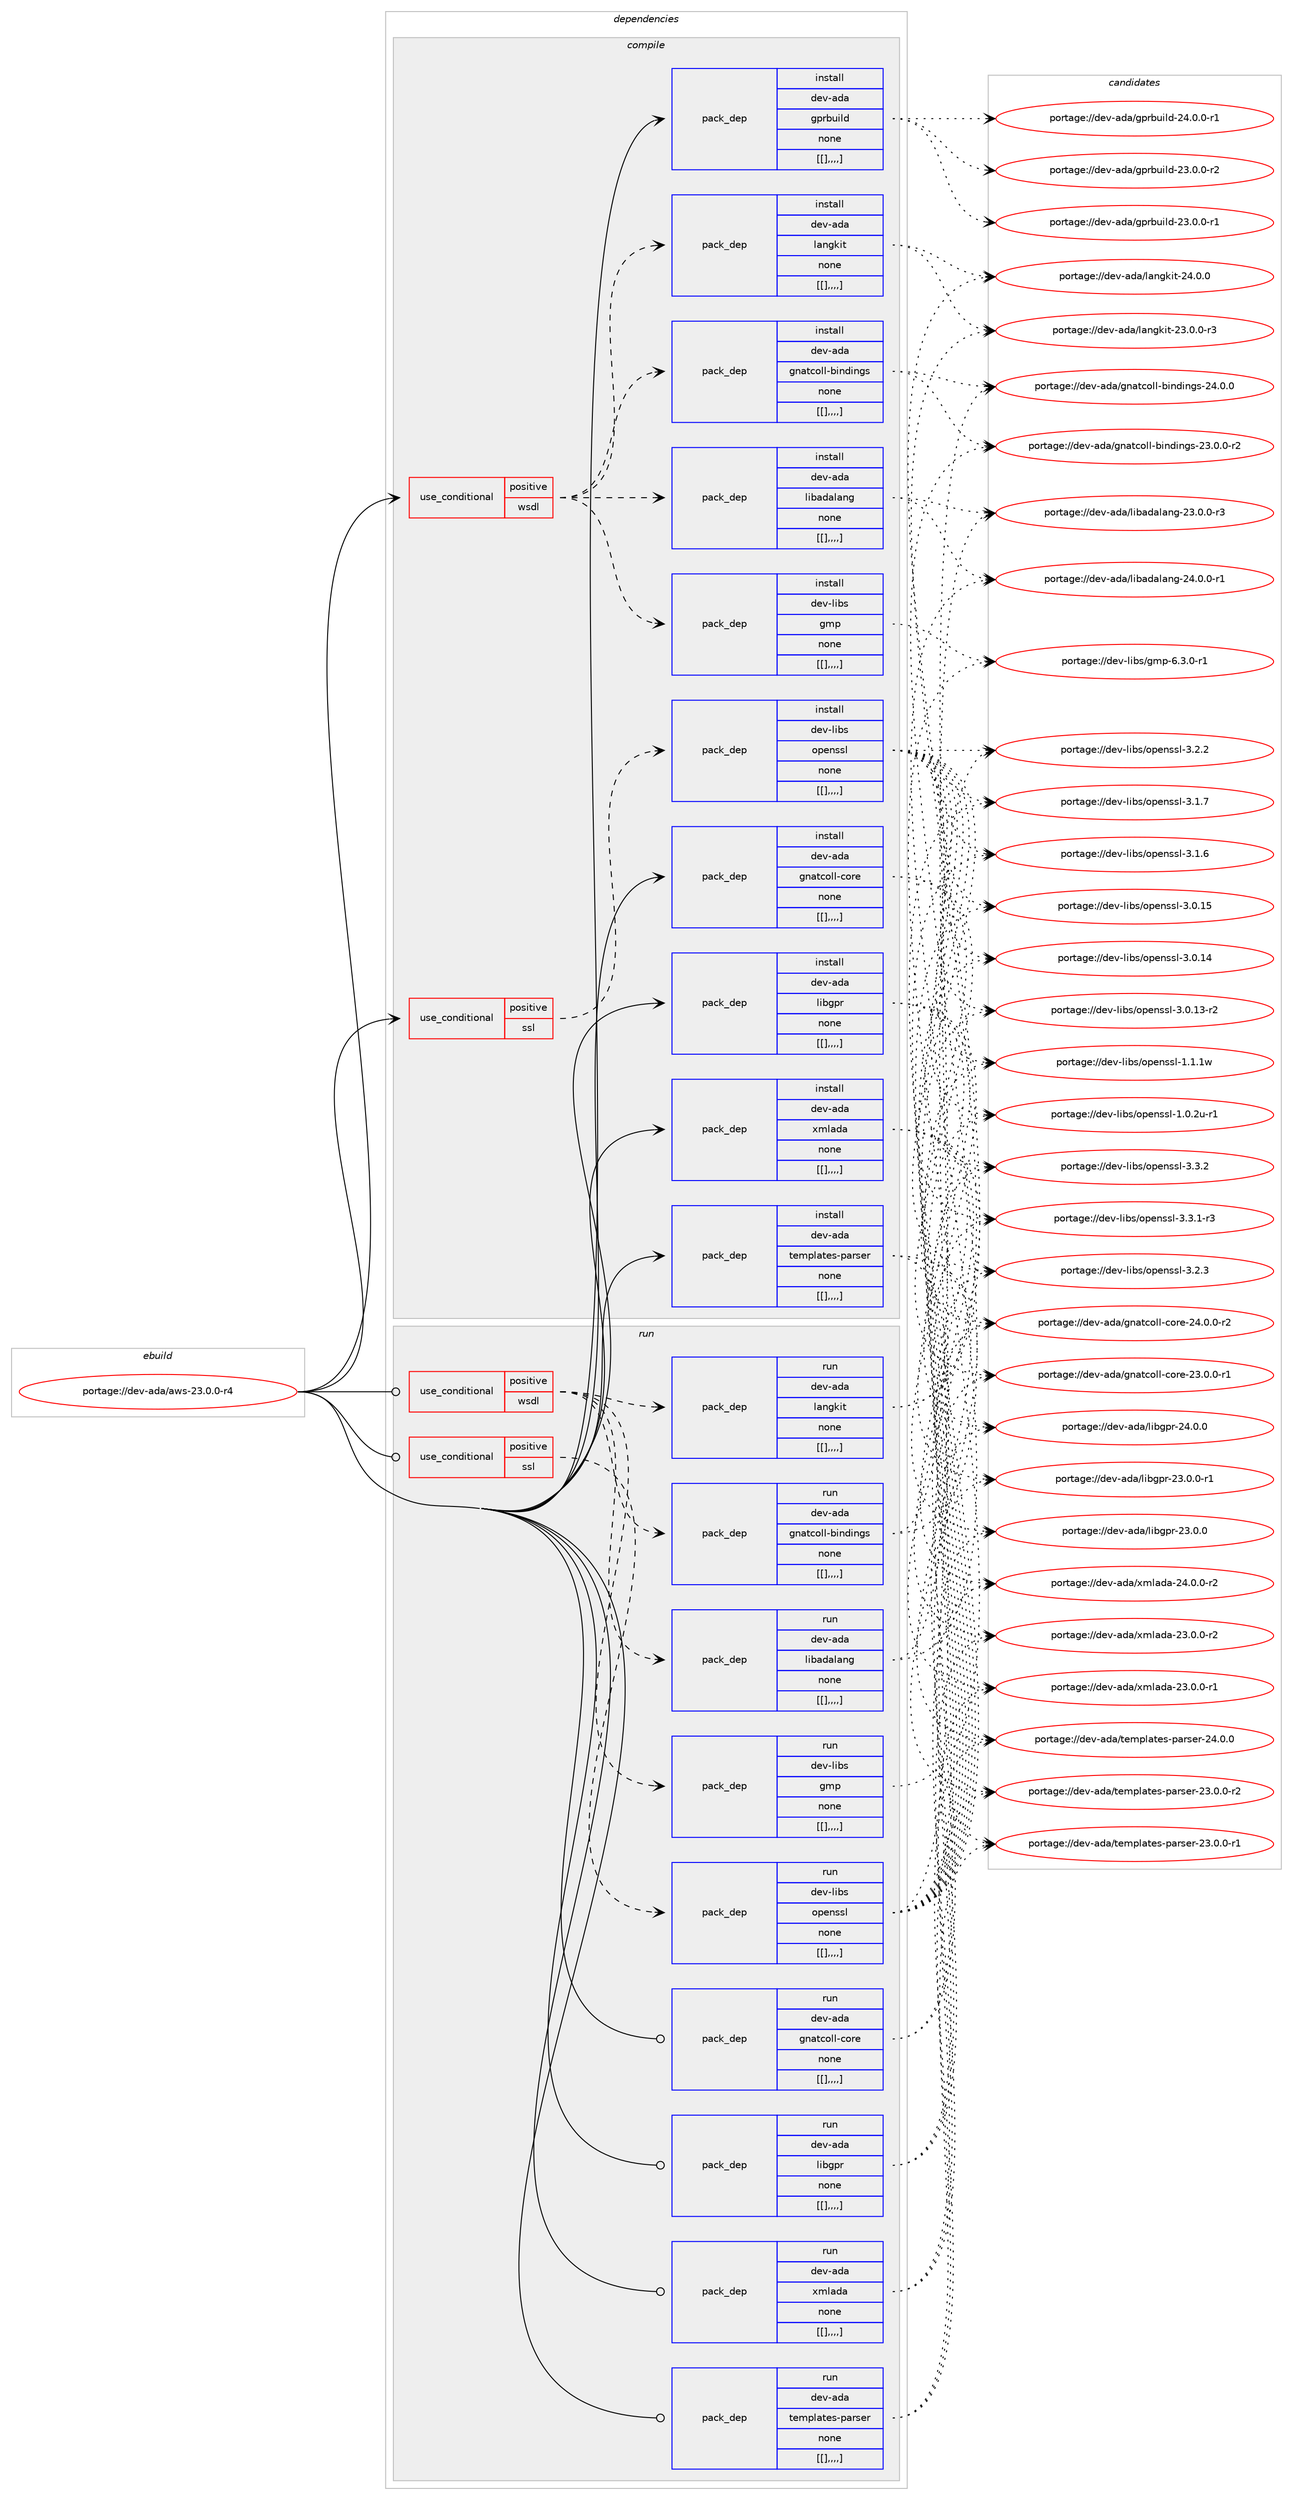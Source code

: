 digraph prolog {

# *************
# Graph options
# *************

newrank=true;
concentrate=true;
compound=true;
graph [rankdir=LR,fontname=Helvetica,fontsize=10,ranksep=1.5];#, ranksep=2.5, nodesep=0.2];
edge  [arrowhead=vee];
node  [fontname=Helvetica,fontsize=10];

# **********
# The ebuild
# **********

subgraph cluster_leftcol {
color=gray;
label=<<i>ebuild</i>>;
id [label="portage://dev-ada/aws-23.0.0-r4", color=red, width=4, href="../dev-ada/aws-23.0.0-r4.svg"];
}

# ****************
# The dependencies
# ****************

subgraph cluster_midcol {
color=gray;
label=<<i>dependencies</i>>;
subgraph cluster_compile {
fillcolor="#eeeeee";
style=filled;
label=<<i>compile</i>>;
subgraph cond16680 {
dependency63129 [label=<<TABLE BORDER="0" CELLBORDER="1" CELLSPACING="0" CELLPADDING="4"><TR><TD ROWSPAN="3" CELLPADDING="10">use_conditional</TD></TR><TR><TD>positive</TD></TR><TR><TD>ssl</TD></TR></TABLE>>, shape=none, color=red];
subgraph pack45532 {
dependency63130 [label=<<TABLE BORDER="0" CELLBORDER="1" CELLSPACING="0" CELLPADDING="4" WIDTH="220"><TR><TD ROWSPAN="6" CELLPADDING="30">pack_dep</TD></TR><TR><TD WIDTH="110">install</TD></TR><TR><TD>dev-libs</TD></TR><TR><TD>openssl</TD></TR><TR><TD>none</TD></TR><TR><TD>[[],,,,]</TD></TR></TABLE>>, shape=none, color=blue];
}
dependency63129:e -> dependency63130:w [weight=20,style="dashed",arrowhead="vee"];
}
id:e -> dependency63129:w [weight=20,style="solid",arrowhead="vee"];
subgraph cond16681 {
dependency63131 [label=<<TABLE BORDER="0" CELLBORDER="1" CELLSPACING="0" CELLPADDING="4"><TR><TD ROWSPAN="3" CELLPADDING="10">use_conditional</TD></TR><TR><TD>positive</TD></TR><TR><TD>wsdl</TD></TR></TABLE>>, shape=none, color=red];
subgraph pack45533 {
dependency63132 [label=<<TABLE BORDER="0" CELLBORDER="1" CELLSPACING="0" CELLPADDING="4" WIDTH="220"><TR><TD ROWSPAN="6" CELLPADDING="30">pack_dep</TD></TR><TR><TD WIDTH="110">install</TD></TR><TR><TD>dev-ada</TD></TR><TR><TD>libadalang</TD></TR><TR><TD>none</TD></TR><TR><TD>[[],,,,]</TD></TR></TABLE>>, shape=none, color=blue];
}
dependency63131:e -> dependency63132:w [weight=20,style="dashed",arrowhead="vee"];
subgraph pack45534 {
dependency63133 [label=<<TABLE BORDER="0" CELLBORDER="1" CELLSPACING="0" CELLPADDING="4" WIDTH="220"><TR><TD ROWSPAN="6" CELLPADDING="30">pack_dep</TD></TR><TR><TD WIDTH="110">install</TD></TR><TR><TD>dev-ada</TD></TR><TR><TD>langkit</TD></TR><TR><TD>none</TD></TR><TR><TD>[[],,,,]</TD></TR></TABLE>>, shape=none, color=blue];
}
dependency63131:e -> dependency63133:w [weight=20,style="dashed",arrowhead="vee"];
subgraph pack45535 {
dependency63134 [label=<<TABLE BORDER="0" CELLBORDER="1" CELLSPACING="0" CELLPADDING="4" WIDTH="220"><TR><TD ROWSPAN="6" CELLPADDING="30">pack_dep</TD></TR><TR><TD WIDTH="110">install</TD></TR><TR><TD>dev-ada</TD></TR><TR><TD>gnatcoll-bindings</TD></TR><TR><TD>none</TD></TR><TR><TD>[[],,,,]</TD></TR></TABLE>>, shape=none, color=blue];
}
dependency63131:e -> dependency63134:w [weight=20,style="dashed",arrowhead="vee"];
subgraph pack45536 {
dependency63135 [label=<<TABLE BORDER="0" CELLBORDER="1" CELLSPACING="0" CELLPADDING="4" WIDTH="220"><TR><TD ROWSPAN="6" CELLPADDING="30">pack_dep</TD></TR><TR><TD WIDTH="110">install</TD></TR><TR><TD>dev-libs</TD></TR><TR><TD>gmp</TD></TR><TR><TD>none</TD></TR><TR><TD>[[],,,,]</TD></TR></TABLE>>, shape=none, color=blue];
}
dependency63131:e -> dependency63135:w [weight=20,style="dashed",arrowhead="vee"];
}
id:e -> dependency63131:w [weight=20,style="solid",arrowhead="vee"];
subgraph pack45537 {
dependency63136 [label=<<TABLE BORDER="0" CELLBORDER="1" CELLSPACING="0" CELLPADDING="4" WIDTH="220"><TR><TD ROWSPAN="6" CELLPADDING="30">pack_dep</TD></TR><TR><TD WIDTH="110">install</TD></TR><TR><TD>dev-ada</TD></TR><TR><TD>gnatcoll-core</TD></TR><TR><TD>none</TD></TR><TR><TD>[[],,,,]</TD></TR></TABLE>>, shape=none, color=blue];
}
id:e -> dependency63136:w [weight=20,style="solid",arrowhead="vee"];
subgraph pack45538 {
dependency63137 [label=<<TABLE BORDER="0" CELLBORDER="1" CELLSPACING="0" CELLPADDING="4" WIDTH="220"><TR><TD ROWSPAN="6" CELLPADDING="30">pack_dep</TD></TR><TR><TD WIDTH="110">install</TD></TR><TR><TD>dev-ada</TD></TR><TR><TD>gprbuild</TD></TR><TR><TD>none</TD></TR><TR><TD>[[],,,,]</TD></TR></TABLE>>, shape=none, color=blue];
}
id:e -> dependency63137:w [weight=20,style="solid",arrowhead="vee"];
subgraph pack45539 {
dependency63138 [label=<<TABLE BORDER="0" CELLBORDER="1" CELLSPACING="0" CELLPADDING="4" WIDTH="220"><TR><TD ROWSPAN="6" CELLPADDING="30">pack_dep</TD></TR><TR><TD WIDTH="110">install</TD></TR><TR><TD>dev-ada</TD></TR><TR><TD>libgpr</TD></TR><TR><TD>none</TD></TR><TR><TD>[[],,,,]</TD></TR></TABLE>>, shape=none, color=blue];
}
id:e -> dependency63138:w [weight=20,style="solid",arrowhead="vee"];
subgraph pack45540 {
dependency63139 [label=<<TABLE BORDER="0" CELLBORDER="1" CELLSPACING="0" CELLPADDING="4" WIDTH="220"><TR><TD ROWSPAN="6" CELLPADDING="30">pack_dep</TD></TR><TR><TD WIDTH="110">install</TD></TR><TR><TD>dev-ada</TD></TR><TR><TD>xmlada</TD></TR><TR><TD>none</TD></TR><TR><TD>[[],,,,]</TD></TR></TABLE>>, shape=none, color=blue];
}
id:e -> dependency63139:w [weight=20,style="solid",arrowhead="vee"];
subgraph pack45541 {
dependency63140 [label=<<TABLE BORDER="0" CELLBORDER="1" CELLSPACING="0" CELLPADDING="4" WIDTH="220"><TR><TD ROWSPAN="6" CELLPADDING="30">pack_dep</TD></TR><TR><TD WIDTH="110">install</TD></TR><TR><TD>dev-ada</TD></TR><TR><TD>templates-parser</TD></TR><TR><TD>none</TD></TR><TR><TD>[[],,,,]</TD></TR></TABLE>>, shape=none, color=blue];
}
id:e -> dependency63140:w [weight=20,style="solid",arrowhead="vee"];
}
subgraph cluster_compileandrun {
fillcolor="#eeeeee";
style=filled;
label=<<i>compile and run</i>>;
}
subgraph cluster_run {
fillcolor="#eeeeee";
style=filled;
label=<<i>run</i>>;
subgraph cond16682 {
dependency63141 [label=<<TABLE BORDER="0" CELLBORDER="1" CELLSPACING="0" CELLPADDING="4"><TR><TD ROWSPAN="3" CELLPADDING="10">use_conditional</TD></TR><TR><TD>positive</TD></TR><TR><TD>ssl</TD></TR></TABLE>>, shape=none, color=red];
subgraph pack45542 {
dependency63142 [label=<<TABLE BORDER="0" CELLBORDER="1" CELLSPACING="0" CELLPADDING="4" WIDTH="220"><TR><TD ROWSPAN="6" CELLPADDING="30">pack_dep</TD></TR><TR><TD WIDTH="110">run</TD></TR><TR><TD>dev-libs</TD></TR><TR><TD>openssl</TD></TR><TR><TD>none</TD></TR><TR><TD>[[],,,,]</TD></TR></TABLE>>, shape=none, color=blue];
}
dependency63141:e -> dependency63142:w [weight=20,style="dashed",arrowhead="vee"];
}
id:e -> dependency63141:w [weight=20,style="solid",arrowhead="odot"];
subgraph cond16683 {
dependency63143 [label=<<TABLE BORDER="0" CELLBORDER="1" CELLSPACING="0" CELLPADDING="4"><TR><TD ROWSPAN="3" CELLPADDING="10">use_conditional</TD></TR><TR><TD>positive</TD></TR><TR><TD>wsdl</TD></TR></TABLE>>, shape=none, color=red];
subgraph pack45543 {
dependency63144 [label=<<TABLE BORDER="0" CELLBORDER="1" CELLSPACING="0" CELLPADDING="4" WIDTH="220"><TR><TD ROWSPAN="6" CELLPADDING="30">pack_dep</TD></TR><TR><TD WIDTH="110">run</TD></TR><TR><TD>dev-ada</TD></TR><TR><TD>libadalang</TD></TR><TR><TD>none</TD></TR><TR><TD>[[],,,,]</TD></TR></TABLE>>, shape=none, color=blue];
}
dependency63143:e -> dependency63144:w [weight=20,style="dashed",arrowhead="vee"];
subgraph pack45544 {
dependency63145 [label=<<TABLE BORDER="0" CELLBORDER="1" CELLSPACING="0" CELLPADDING="4" WIDTH="220"><TR><TD ROWSPAN="6" CELLPADDING="30">pack_dep</TD></TR><TR><TD WIDTH="110">run</TD></TR><TR><TD>dev-ada</TD></TR><TR><TD>langkit</TD></TR><TR><TD>none</TD></TR><TR><TD>[[],,,,]</TD></TR></TABLE>>, shape=none, color=blue];
}
dependency63143:e -> dependency63145:w [weight=20,style="dashed",arrowhead="vee"];
subgraph pack45545 {
dependency63146 [label=<<TABLE BORDER="0" CELLBORDER="1" CELLSPACING="0" CELLPADDING="4" WIDTH="220"><TR><TD ROWSPAN="6" CELLPADDING="30">pack_dep</TD></TR><TR><TD WIDTH="110">run</TD></TR><TR><TD>dev-ada</TD></TR><TR><TD>gnatcoll-bindings</TD></TR><TR><TD>none</TD></TR><TR><TD>[[],,,,]</TD></TR></TABLE>>, shape=none, color=blue];
}
dependency63143:e -> dependency63146:w [weight=20,style="dashed",arrowhead="vee"];
subgraph pack45546 {
dependency63147 [label=<<TABLE BORDER="0" CELLBORDER="1" CELLSPACING="0" CELLPADDING="4" WIDTH="220"><TR><TD ROWSPAN="6" CELLPADDING="30">pack_dep</TD></TR><TR><TD WIDTH="110">run</TD></TR><TR><TD>dev-libs</TD></TR><TR><TD>gmp</TD></TR><TR><TD>none</TD></TR><TR><TD>[[],,,,]</TD></TR></TABLE>>, shape=none, color=blue];
}
dependency63143:e -> dependency63147:w [weight=20,style="dashed",arrowhead="vee"];
}
id:e -> dependency63143:w [weight=20,style="solid",arrowhead="odot"];
subgraph pack45547 {
dependency63148 [label=<<TABLE BORDER="0" CELLBORDER="1" CELLSPACING="0" CELLPADDING="4" WIDTH="220"><TR><TD ROWSPAN="6" CELLPADDING="30">pack_dep</TD></TR><TR><TD WIDTH="110">run</TD></TR><TR><TD>dev-ada</TD></TR><TR><TD>gnatcoll-core</TD></TR><TR><TD>none</TD></TR><TR><TD>[[],,,,]</TD></TR></TABLE>>, shape=none, color=blue];
}
id:e -> dependency63148:w [weight=20,style="solid",arrowhead="odot"];
subgraph pack45548 {
dependency63149 [label=<<TABLE BORDER="0" CELLBORDER="1" CELLSPACING="0" CELLPADDING="4" WIDTH="220"><TR><TD ROWSPAN="6" CELLPADDING="30">pack_dep</TD></TR><TR><TD WIDTH="110">run</TD></TR><TR><TD>dev-ada</TD></TR><TR><TD>libgpr</TD></TR><TR><TD>none</TD></TR><TR><TD>[[],,,,]</TD></TR></TABLE>>, shape=none, color=blue];
}
id:e -> dependency63149:w [weight=20,style="solid",arrowhead="odot"];
subgraph pack45549 {
dependency63150 [label=<<TABLE BORDER="0" CELLBORDER="1" CELLSPACING="0" CELLPADDING="4" WIDTH="220"><TR><TD ROWSPAN="6" CELLPADDING="30">pack_dep</TD></TR><TR><TD WIDTH="110">run</TD></TR><TR><TD>dev-ada</TD></TR><TR><TD>xmlada</TD></TR><TR><TD>none</TD></TR><TR><TD>[[],,,,]</TD></TR></TABLE>>, shape=none, color=blue];
}
id:e -> dependency63150:w [weight=20,style="solid",arrowhead="odot"];
subgraph pack45550 {
dependency63151 [label=<<TABLE BORDER="0" CELLBORDER="1" CELLSPACING="0" CELLPADDING="4" WIDTH="220"><TR><TD ROWSPAN="6" CELLPADDING="30">pack_dep</TD></TR><TR><TD WIDTH="110">run</TD></TR><TR><TD>dev-ada</TD></TR><TR><TD>templates-parser</TD></TR><TR><TD>none</TD></TR><TR><TD>[[],,,,]</TD></TR></TABLE>>, shape=none, color=blue];
}
id:e -> dependency63151:w [weight=20,style="solid",arrowhead="odot"];
}
}

# **************
# The candidates
# **************

subgraph cluster_choices {
rank=same;
color=gray;
label=<<i>candidates</i>>;

subgraph choice45532 {
color=black;
nodesep=1;
choice100101118451081059811547111112101110115115108455146514650 [label="portage://dev-libs/openssl-3.3.2", color=red, width=4,href="../dev-libs/openssl-3.3.2.svg"];
choice1001011184510810598115471111121011101151151084551465146494511451 [label="portage://dev-libs/openssl-3.3.1-r3", color=red, width=4,href="../dev-libs/openssl-3.3.1-r3.svg"];
choice100101118451081059811547111112101110115115108455146504651 [label="portage://dev-libs/openssl-3.2.3", color=red, width=4,href="../dev-libs/openssl-3.2.3.svg"];
choice100101118451081059811547111112101110115115108455146504650 [label="portage://dev-libs/openssl-3.2.2", color=red, width=4,href="../dev-libs/openssl-3.2.2.svg"];
choice100101118451081059811547111112101110115115108455146494655 [label="portage://dev-libs/openssl-3.1.7", color=red, width=4,href="../dev-libs/openssl-3.1.7.svg"];
choice100101118451081059811547111112101110115115108455146494654 [label="portage://dev-libs/openssl-3.1.6", color=red, width=4,href="../dev-libs/openssl-3.1.6.svg"];
choice10010111845108105981154711111210111011511510845514648464953 [label="portage://dev-libs/openssl-3.0.15", color=red, width=4,href="../dev-libs/openssl-3.0.15.svg"];
choice10010111845108105981154711111210111011511510845514648464952 [label="portage://dev-libs/openssl-3.0.14", color=red, width=4,href="../dev-libs/openssl-3.0.14.svg"];
choice100101118451081059811547111112101110115115108455146484649514511450 [label="portage://dev-libs/openssl-3.0.13-r2", color=red, width=4,href="../dev-libs/openssl-3.0.13-r2.svg"];
choice100101118451081059811547111112101110115115108454946494649119 [label="portage://dev-libs/openssl-1.1.1w", color=red, width=4,href="../dev-libs/openssl-1.1.1w.svg"];
choice1001011184510810598115471111121011101151151084549464846501174511449 [label="portage://dev-libs/openssl-1.0.2u-r1", color=red, width=4,href="../dev-libs/openssl-1.0.2u-r1.svg"];
dependency63130:e -> choice100101118451081059811547111112101110115115108455146514650:w [style=dotted,weight="100"];
dependency63130:e -> choice1001011184510810598115471111121011101151151084551465146494511451:w [style=dotted,weight="100"];
dependency63130:e -> choice100101118451081059811547111112101110115115108455146504651:w [style=dotted,weight="100"];
dependency63130:e -> choice100101118451081059811547111112101110115115108455146504650:w [style=dotted,weight="100"];
dependency63130:e -> choice100101118451081059811547111112101110115115108455146494655:w [style=dotted,weight="100"];
dependency63130:e -> choice100101118451081059811547111112101110115115108455146494654:w [style=dotted,weight="100"];
dependency63130:e -> choice10010111845108105981154711111210111011511510845514648464953:w [style=dotted,weight="100"];
dependency63130:e -> choice10010111845108105981154711111210111011511510845514648464952:w [style=dotted,weight="100"];
dependency63130:e -> choice100101118451081059811547111112101110115115108455146484649514511450:w [style=dotted,weight="100"];
dependency63130:e -> choice100101118451081059811547111112101110115115108454946494649119:w [style=dotted,weight="100"];
dependency63130:e -> choice1001011184510810598115471111121011101151151084549464846501174511449:w [style=dotted,weight="100"];
}
subgraph choice45533 {
color=black;
nodesep=1;
choice1001011184597100974710810598971009710897110103455052464846484511449 [label="portage://dev-ada/libadalang-24.0.0-r1", color=red, width=4,href="../dev-ada/libadalang-24.0.0-r1.svg"];
choice1001011184597100974710810598971009710897110103455051464846484511451 [label="portage://dev-ada/libadalang-23.0.0-r3", color=red, width=4,href="../dev-ada/libadalang-23.0.0-r3.svg"];
dependency63132:e -> choice1001011184597100974710810598971009710897110103455052464846484511449:w [style=dotted,weight="100"];
dependency63132:e -> choice1001011184597100974710810598971009710897110103455051464846484511451:w [style=dotted,weight="100"];
}
subgraph choice45534 {
color=black;
nodesep=1;
choice100101118459710097471089711010310710511645505246484648 [label="portage://dev-ada/langkit-24.0.0", color=red, width=4,href="../dev-ada/langkit-24.0.0.svg"];
choice1001011184597100974710897110103107105116455051464846484511451 [label="portage://dev-ada/langkit-23.0.0-r3", color=red, width=4,href="../dev-ada/langkit-23.0.0-r3.svg"];
dependency63133:e -> choice100101118459710097471089711010310710511645505246484648:w [style=dotted,weight="100"];
dependency63133:e -> choice1001011184597100974710897110103107105116455051464846484511451:w [style=dotted,weight="100"];
}
subgraph choice45535 {
color=black;
nodesep=1;
choice100101118459710097471031109711699111108108459810511010010511010311545505246484648 [label="portage://dev-ada/gnatcoll-bindings-24.0.0", color=red, width=4,href="../dev-ada/gnatcoll-bindings-24.0.0.svg"];
choice1001011184597100974710311097116991111081084598105110100105110103115455051464846484511450 [label="portage://dev-ada/gnatcoll-bindings-23.0.0-r2", color=red, width=4,href="../dev-ada/gnatcoll-bindings-23.0.0-r2.svg"];
dependency63134:e -> choice100101118459710097471031109711699111108108459810511010010511010311545505246484648:w [style=dotted,weight="100"];
dependency63134:e -> choice1001011184597100974710311097116991111081084598105110100105110103115455051464846484511450:w [style=dotted,weight="100"];
}
subgraph choice45536 {
color=black;
nodesep=1;
choice1001011184510810598115471031091124554465146484511449 [label="portage://dev-libs/gmp-6.3.0-r1", color=red, width=4,href="../dev-libs/gmp-6.3.0-r1.svg"];
dependency63135:e -> choice1001011184510810598115471031091124554465146484511449:w [style=dotted,weight="100"];
}
subgraph choice45537 {
color=black;
nodesep=1;
choice1001011184597100974710311097116991111081084599111114101455052464846484511450 [label="portage://dev-ada/gnatcoll-core-24.0.0-r2", color=red, width=4,href="../dev-ada/gnatcoll-core-24.0.0-r2.svg"];
choice1001011184597100974710311097116991111081084599111114101455051464846484511449 [label="portage://dev-ada/gnatcoll-core-23.0.0-r1", color=red, width=4,href="../dev-ada/gnatcoll-core-23.0.0-r1.svg"];
dependency63136:e -> choice1001011184597100974710311097116991111081084599111114101455052464846484511450:w [style=dotted,weight="100"];
dependency63136:e -> choice1001011184597100974710311097116991111081084599111114101455051464846484511449:w [style=dotted,weight="100"];
}
subgraph choice45538 {
color=black;
nodesep=1;
choice1001011184597100974710311211498117105108100455052464846484511449 [label="portage://dev-ada/gprbuild-24.0.0-r1", color=red, width=4,href="../dev-ada/gprbuild-24.0.0-r1.svg"];
choice1001011184597100974710311211498117105108100455051464846484511450 [label="portage://dev-ada/gprbuild-23.0.0-r2", color=red, width=4,href="../dev-ada/gprbuild-23.0.0-r2.svg"];
choice1001011184597100974710311211498117105108100455051464846484511449 [label="portage://dev-ada/gprbuild-23.0.0-r1", color=red, width=4,href="../dev-ada/gprbuild-23.0.0-r1.svg"];
dependency63137:e -> choice1001011184597100974710311211498117105108100455052464846484511449:w [style=dotted,weight="100"];
dependency63137:e -> choice1001011184597100974710311211498117105108100455051464846484511450:w [style=dotted,weight="100"];
dependency63137:e -> choice1001011184597100974710311211498117105108100455051464846484511449:w [style=dotted,weight="100"];
}
subgraph choice45539 {
color=black;
nodesep=1;
choice100101118459710097471081059810311211445505246484648 [label="portage://dev-ada/libgpr-24.0.0", color=red, width=4,href="../dev-ada/libgpr-24.0.0.svg"];
choice1001011184597100974710810598103112114455051464846484511449 [label="portage://dev-ada/libgpr-23.0.0-r1", color=red, width=4,href="../dev-ada/libgpr-23.0.0-r1.svg"];
choice100101118459710097471081059810311211445505146484648 [label="portage://dev-ada/libgpr-23.0.0", color=red, width=4,href="../dev-ada/libgpr-23.0.0.svg"];
dependency63138:e -> choice100101118459710097471081059810311211445505246484648:w [style=dotted,weight="100"];
dependency63138:e -> choice1001011184597100974710810598103112114455051464846484511449:w [style=dotted,weight="100"];
dependency63138:e -> choice100101118459710097471081059810311211445505146484648:w [style=dotted,weight="100"];
}
subgraph choice45540 {
color=black;
nodesep=1;
choice100101118459710097471201091089710097455052464846484511450 [label="portage://dev-ada/xmlada-24.0.0-r2", color=red, width=4,href="../dev-ada/xmlada-24.0.0-r2.svg"];
choice100101118459710097471201091089710097455051464846484511450 [label="portage://dev-ada/xmlada-23.0.0-r2", color=red, width=4,href="../dev-ada/xmlada-23.0.0-r2.svg"];
choice100101118459710097471201091089710097455051464846484511449 [label="portage://dev-ada/xmlada-23.0.0-r1", color=red, width=4,href="../dev-ada/xmlada-23.0.0-r1.svg"];
dependency63139:e -> choice100101118459710097471201091089710097455052464846484511450:w [style=dotted,weight="100"];
dependency63139:e -> choice100101118459710097471201091089710097455051464846484511450:w [style=dotted,weight="100"];
dependency63139:e -> choice100101118459710097471201091089710097455051464846484511449:w [style=dotted,weight="100"];
}
subgraph choice45541 {
color=black;
nodesep=1;
choice1001011184597100974711610110911210897116101115451129711411510111445505246484648 [label="portage://dev-ada/templates-parser-24.0.0", color=red, width=4,href="../dev-ada/templates-parser-24.0.0.svg"];
choice10010111845971009747116101109112108971161011154511297114115101114455051464846484511450 [label="portage://dev-ada/templates-parser-23.0.0-r2", color=red, width=4,href="../dev-ada/templates-parser-23.0.0-r2.svg"];
choice10010111845971009747116101109112108971161011154511297114115101114455051464846484511449 [label="portage://dev-ada/templates-parser-23.0.0-r1", color=red, width=4,href="../dev-ada/templates-parser-23.0.0-r1.svg"];
dependency63140:e -> choice1001011184597100974711610110911210897116101115451129711411510111445505246484648:w [style=dotted,weight="100"];
dependency63140:e -> choice10010111845971009747116101109112108971161011154511297114115101114455051464846484511450:w [style=dotted,weight="100"];
dependency63140:e -> choice10010111845971009747116101109112108971161011154511297114115101114455051464846484511449:w [style=dotted,weight="100"];
}
subgraph choice45542 {
color=black;
nodesep=1;
choice100101118451081059811547111112101110115115108455146514650 [label="portage://dev-libs/openssl-3.3.2", color=red, width=4,href="../dev-libs/openssl-3.3.2.svg"];
choice1001011184510810598115471111121011101151151084551465146494511451 [label="portage://dev-libs/openssl-3.3.1-r3", color=red, width=4,href="../dev-libs/openssl-3.3.1-r3.svg"];
choice100101118451081059811547111112101110115115108455146504651 [label="portage://dev-libs/openssl-3.2.3", color=red, width=4,href="../dev-libs/openssl-3.2.3.svg"];
choice100101118451081059811547111112101110115115108455146504650 [label="portage://dev-libs/openssl-3.2.2", color=red, width=4,href="../dev-libs/openssl-3.2.2.svg"];
choice100101118451081059811547111112101110115115108455146494655 [label="portage://dev-libs/openssl-3.1.7", color=red, width=4,href="../dev-libs/openssl-3.1.7.svg"];
choice100101118451081059811547111112101110115115108455146494654 [label="portage://dev-libs/openssl-3.1.6", color=red, width=4,href="../dev-libs/openssl-3.1.6.svg"];
choice10010111845108105981154711111210111011511510845514648464953 [label="portage://dev-libs/openssl-3.0.15", color=red, width=4,href="../dev-libs/openssl-3.0.15.svg"];
choice10010111845108105981154711111210111011511510845514648464952 [label="portage://dev-libs/openssl-3.0.14", color=red, width=4,href="../dev-libs/openssl-3.0.14.svg"];
choice100101118451081059811547111112101110115115108455146484649514511450 [label="portage://dev-libs/openssl-3.0.13-r2", color=red, width=4,href="../dev-libs/openssl-3.0.13-r2.svg"];
choice100101118451081059811547111112101110115115108454946494649119 [label="portage://dev-libs/openssl-1.1.1w", color=red, width=4,href="../dev-libs/openssl-1.1.1w.svg"];
choice1001011184510810598115471111121011101151151084549464846501174511449 [label="portage://dev-libs/openssl-1.0.2u-r1", color=red, width=4,href="../dev-libs/openssl-1.0.2u-r1.svg"];
dependency63142:e -> choice100101118451081059811547111112101110115115108455146514650:w [style=dotted,weight="100"];
dependency63142:e -> choice1001011184510810598115471111121011101151151084551465146494511451:w [style=dotted,weight="100"];
dependency63142:e -> choice100101118451081059811547111112101110115115108455146504651:w [style=dotted,weight="100"];
dependency63142:e -> choice100101118451081059811547111112101110115115108455146504650:w [style=dotted,weight="100"];
dependency63142:e -> choice100101118451081059811547111112101110115115108455146494655:w [style=dotted,weight="100"];
dependency63142:e -> choice100101118451081059811547111112101110115115108455146494654:w [style=dotted,weight="100"];
dependency63142:e -> choice10010111845108105981154711111210111011511510845514648464953:w [style=dotted,weight="100"];
dependency63142:e -> choice10010111845108105981154711111210111011511510845514648464952:w [style=dotted,weight="100"];
dependency63142:e -> choice100101118451081059811547111112101110115115108455146484649514511450:w [style=dotted,weight="100"];
dependency63142:e -> choice100101118451081059811547111112101110115115108454946494649119:w [style=dotted,weight="100"];
dependency63142:e -> choice1001011184510810598115471111121011101151151084549464846501174511449:w [style=dotted,weight="100"];
}
subgraph choice45543 {
color=black;
nodesep=1;
choice1001011184597100974710810598971009710897110103455052464846484511449 [label="portage://dev-ada/libadalang-24.0.0-r1", color=red, width=4,href="../dev-ada/libadalang-24.0.0-r1.svg"];
choice1001011184597100974710810598971009710897110103455051464846484511451 [label="portage://dev-ada/libadalang-23.0.0-r3", color=red, width=4,href="../dev-ada/libadalang-23.0.0-r3.svg"];
dependency63144:e -> choice1001011184597100974710810598971009710897110103455052464846484511449:w [style=dotted,weight="100"];
dependency63144:e -> choice1001011184597100974710810598971009710897110103455051464846484511451:w [style=dotted,weight="100"];
}
subgraph choice45544 {
color=black;
nodesep=1;
choice100101118459710097471089711010310710511645505246484648 [label="portage://dev-ada/langkit-24.0.0", color=red, width=4,href="../dev-ada/langkit-24.0.0.svg"];
choice1001011184597100974710897110103107105116455051464846484511451 [label="portage://dev-ada/langkit-23.0.0-r3", color=red, width=4,href="../dev-ada/langkit-23.0.0-r3.svg"];
dependency63145:e -> choice100101118459710097471089711010310710511645505246484648:w [style=dotted,weight="100"];
dependency63145:e -> choice1001011184597100974710897110103107105116455051464846484511451:w [style=dotted,weight="100"];
}
subgraph choice45545 {
color=black;
nodesep=1;
choice100101118459710097471031109711699111108108459810511010010511010311545505246484648 [label="portage://dev-ada/gnatcoll-bindings-24.0.0", color=red, width=4,href="../dev-ada/gnatcoll-bindings-24.0.0.svg"];
choice1001011184597100974710311097116991111081084598105110100105110103115455051464846484511450 [label="portage://dev-ada/gnatcoll-bindings-23.0.0-r2", color=red, width=4,href="../dev-ada/gnatcoll-bindings-23.0.0-r2.svg"];
dependency63146:e -> choice100101118459710097471031109711699111108108459810511010010511010311545505246484648:w [style=dotted,weight="100"];
dependency63146:e -> choice1001011184597100974710311097116991111081084598105110100105110103115455051464846484511450:w [style=dotted,weight="100"];
}
subgraph choice45546 {
color=black;
nodesep=1;
choice1001011184510810598115471031091124554465146484511449 [label="portage://dev-libs/gmp-6.3.0-r1", color=red, width=4,href="../dev-libs/gmp-6.3.0-r1.svg"];
dependency63147:e -> choice1001011184510810598115471031091124554465146484511449:w [style=dotted,weight="100"];
}
subgraph choice45547 {
color=black;
nodesep=1;
choice1001011184597100974710311097116991111081084599111114101455052464846484511450 [label="portage://dev-ada/gnatcoll-core-24.0.0-r2", color=red, width=4,href="../dev-ada/gnatcoll-core-24.0.0-r2.svg"];
choice1001011184597100974710311097116991111081084599111114101455051464846484511449 [label="portage://dev-ada/gnatcoll-core-23.0.0-r1", color=red, width=4,href="../dev-ada/gnatcoll-core-23.0.0-r1.svg"];
dependency63148:e -> choice1001011184597100974710311097116991111081084599111114101455052464846484511450:w [style=dotted,weight="100"];
dependency63148:e -> choice1001011184597100974710311097116991111081084599111114101455051464846484511449:w [style=dotted,weight="100"];
}
subgraph choice45548 {
color=black;
nodesep=1;
choice100101118459710097471081059810311211445505246484648 [label="portage://dev-ada/libgpr-24.0.0", color=red, width=4,href="../dev-ada/libgpr-24.0.0.svg"];
choice1001011184597100974710810598103112114455051464846484511449 [label="portage://dev-ada/libgpr-23.0.0-r1", color=red, width=4,href="../dev-ada/libgpr-23.0.0-r1.svg"];
choice100101118459710097471081059810311211445505146484648 [label="portage://dev-ada/libgpr-23.0.0", color=red, width=4,href="../dev-ada/libgpr-23.0.0.svg"];
dependency63149:e -> choice100101118459710097471081059810311211445505246484648:w [style=dotted,weight="100"];
dependency63149:e -> choice1001011184597100974710810598103112114455051464846484511449:w [style=dotted,weight="100"];
dependency63149:e -> choice100101118459710097471081059810311211445505146484648:w [style=dotted,weight="100"];
}
subgraph choice45549 {
color=black;
nodesep=1;
choice100101118459710097471201091089710097455052464846484511450 [label="portage://dev-ada/xmlada-24.0.0-r2", color=red, width=4,href="../dev-ada/xmlada-24.0.0-r2.svg"];
choice100101118459710097471201091089710097455051464846484511450 [label="portage://dev-ada/xmlada-23.0.0-r2", color=red, width=4,href="../dev-ada/xmlada-23.0.0-r2.svg"];
choice100101118459710097471201091089710097455051464846484511449 [label="portage://dev-ada/xmlada-23.0.0-r1", color=red, width=4,href="../dev-ada/xmlada-23.0.0-r1.svg"];
dependency63150:e -> choice100101118459710097471201091089710097455052464846484511450:w [style=dotted,weight="100"];
dependency63150:e -> choice100101118459710097471201091089710097455051464846484511450:w [style=dotted,weight="100"];
dependency63150:e -> choice100101118459710097471201091089710097455051464846484511449:w [style=dotted,weight="100"];
}
subgraph choice45550 {
color=black;
nodesep=1;
choice1001011184597100974711610110911210897116101115451129711411510111445505246484648 [label="portage://dev-ada/templates-parser-24.0.0", color=red, width=4,href="../dev-ada/templates-parser-24.0.0.svg"];
choice10010111845971009747116101109112108971161011154511297114115101114455051464846484511450 [label="portage://dev-ada/templates-parser-23.0.0-r2", color=red, width=4,href="../dev-ada/templates-parser-23.0.0-r2.svg"];
choice10010111845971009747116101109112108971161011154511297114115101114455051464846484511449 [label="portage://dev-ada/templates-parser-23.0.0-r1", color=red, width=4,href="../dev-ada/templates-parser-23.0.0-r1.svg"];
dependency63151:e -> choice1001011184597100974711610110911210897116101115451129711411510111445505246484648:w [style=dotted,weight="100"];
dependency63151:e -> choice10010111845971009747116101109112108971161011154511297114115101114455051464846484511450:w [style=dotted,weight="100"];
dependency63151:e -> choice10010111845971009747116101109112108971161011154511297114115101114455051464846484511449:w [style=dotted,weight="100"];
}
}

}
